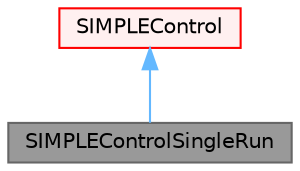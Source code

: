 digraph "SIMPLEControlSingleRun"
{
 // LATEX_PDF_SIZE
  bgcolor="transparent";
  edge [fontname=Helvetica,fontsize=10,labelfontname=Helvetica,labelfontsize=10];
  node [fontname=Helvetica,fontsize=10,shape=box,height=0.2,width=0.4];
  Node1 [id="Node000001",label="SIMPLEControlSingleRun",height=0.2,width=0.4,color="gray40", fillcolor="grey60", style="filled", fontcolor="black",tooltip="SIMPLE control class for single runs (i.e. not optimisation). Time acts as in simpleFoam,..."];
  Node2 -> Node1 [id="edge1_Node000001_Node000002",dir="back",color="steelblue1",style="solid",tooltip=" "];
  Node2 [id="Node000002",label="SIMPLEControl",height=0.2,width=0.4,color="red", fillcolor="#FFF0F0", style="filled",URL="$classFoam_1_1SIMPLEControl.html",tooltip="SIMPLE control class to supply convergence information/checks for the SIMPLE loop."];
}
